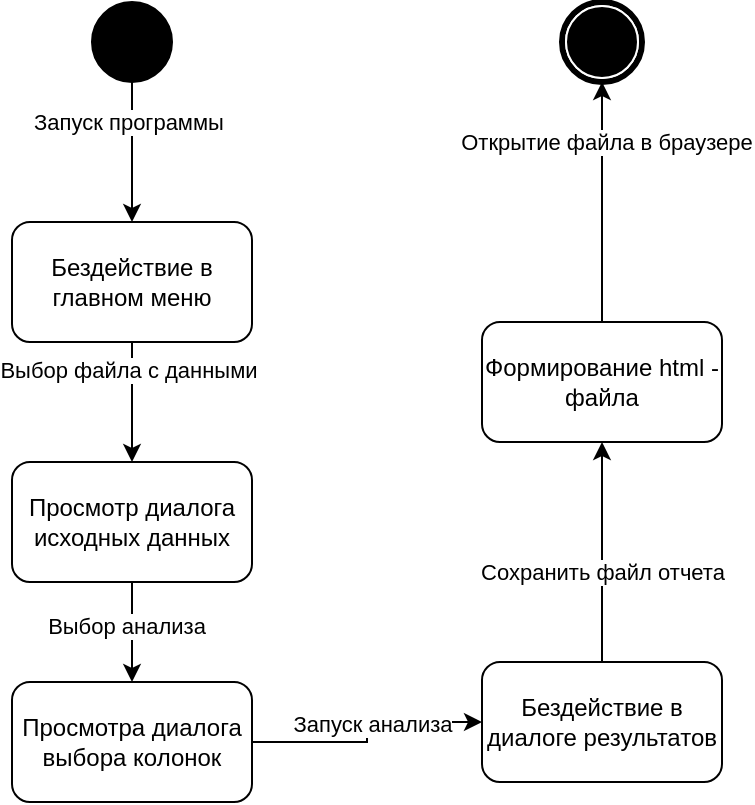 <mxfile version="21.1.8" type="device">
  <diagram name="Page-1" id="0783ab3e-0a74-02c8-0abd-f7b4e66b4bec">
    <mxGraphModel dx="1434" dy="1882" grid="1" gridSize="10" guides="1" tooltips="1" connect="1" arrows="1" fold="1" page="1" pageScale="1" pageWidth="850" pageHeight="1100" background="none" math="0" shadow="0">
      <root>
        <mxCell id="0" />
        <mxCell id="1" parent="0" />
        <mxCell id="QWfJ2k1hHCdb4pd9zscR-4" style="edgeStyle=orthogonalEdgeStyle;rounded=0;orthogonalLoop=1;jettySize=auto;html=1;" edge="1" parent="1" source="60571a20871a0731-4" target="QWfJ2k1hHCdb4pd9zscR-2">
          <mxGeometry relative="1" as="geometry">
            <Array as="points">
              <mxPoint x="210" y="-960" />
              <mxPoint x="210" y="-960" />
            </Array>
          </mxGeometry>
        </mxCell>
        <mxCell id="QWfJ2k1hHCdb4pd9zscR-5" value="&lt;div&gt;Запуск программы&lt;/div&gt;" style="edgeLabel;html=1;align=center;verticalAlign=middle;resizable=0;points=[];" vertex="1" connectable="0" parent="QWfJ2k1hHCdb4pd9zscR-4">
          <mxGeometry x="-0.447" y="-2" relative="1" as="geometry">
            <mxPoint as="offset" />
          </mxGeometry>
        </mxCell>
        <mxCell id="60571a20871a0731-4" value="" style="ellipse;whiteSpace=wrap;html=1;rounded=0;shadow=0;comic=0;labelBackgroundColor=none;strokeWidth=1;fillColor=#000000;fontFamily=Verdana;fontSize=12;align=center;" parent="1" vertex="1">
          <mxGeometry x="190" y="-1040" width="40" height="40" as="geometry" />
        </mxCell>
        <mxCell id="QWfJ2k1hHCdb4pd9zscR-1" value="" style="shape=mxgraph.bpmn.shape;html=1;verticalLabelPosition=bottom;labelBackgroundColor=#ffffff;verticalAlign=top;perimeter=ellipsePerimeter;outline=end;symbol=terminate;rounded=0;shadow=0;comic=0;strokeWidth=1;fontFamily=Verdana;fontSize=12;align=center;" vertex="1" parent="1">
          <mxGeometry x="425" y="-1040" width="40" height="40" as="geometry" />
        </mxCell>
        <mxCell id="QWfJ2k1hHCdb4pd9zscR-6" style="edgeStyle=orthogonalEdgeStyle;rounded=0;orthogonalLoop=1;jettySize=auto;html=1;" edge="1" parent="1" source="QWfJ2k1hHCdb4pd9zscR-2" target="QWfJ2k1hHCdb4pd9zscR-3">
          <mxGeometry relative="1" as="geometry" />
        </mxCell>
        <mxCell id="QWfJ2k1hHCdb4pd9zscR-7" value="Выбор файла с данными" style="edgeLabel;html=1;align=center;verticalAlign=middle;resizable=0;points=[];" vertex="1" connectable="0" parent="QWfJ2k1hHCdb4pd9zscR-6">
          <mxGeometry x="-0.543" y="-2" relative="1" as="geometry">
            <mxPoint as="offset" />
          </mxGeometry>
        </mxCell>
        <mxCell id="QWfJ2k1hHCdb4pd9zscR-2" value="Бездействие в главном меню" style="rounded=1;whiteSpace=wrap;html=1;" vertex="1" parent="1">
          <mxGeometry x="150" y="-930" width="120" height="60" as="geometry" />
        </mxCell>
        <mxCell id="QWfJ2k1hHCdb4pd9zscR-9" style="edgeStyle=orthogonalEdgeStyle;rounded=0;orthogonalLoop=1;jettySize=auto;html=1;" edge="1" parent="1" source="QWfJ2k1hHCdb4pd9zscR-3" target="QWfJ2k1hHCdb4pd9zscR-8">
          <mxGeometry relative="1" as="geometry" />
        </mxCell>
        <mxCell id="QWfJ2k1hHCdb4pd9zscR-10" value="Выбор анализа" style="edgeLabel;html=1;align=center;verticalAlign=middle;resizable=0;points=[];" vertex="1" connectable="0" parent="QWfJ2k1hHCdb4pd9zscR-9">
          <mxGeometry x="-0.112" y="-3" relative="1" as="geometry">
            <mxPoint as="offset" />
          </mxGeometry>
        </mxCell>
        <mxCell id="QWfJ2k1hHCdb4pd9zscR-3" value="Просмотр диалога исходных данных" style="rounded=1;whiteSpace=wrap;html=1;" vertex="1" parent="1">
          <mxGeometry x="150" y="-810" width="120" height="60" as="geometry" />
        </mxCell>
        <mxCell id="QWfJ2k1hHCdb4pd9zscR-8" value="Просмотра диалога выбора колонок" style="rounded=1;whiteSpace=wrap;html=1;" vertex="1" parent="1">
          <mxGeometry x="150" y="-700" width="120" height="60" as="geometry" />
        </mxCell>
        <mxCell id="QWfJ2k1hHCdb4pd9zscR-16" style="edgeStyle=orthogonalEdgeStyle;rounded=0;orthogonalLoop=1;jettySize=auto;html=1;exitX=1;exitY=0.5;exitDx=0;exitDy=0;" edge="1" parent="1" source="QWfJ2k1hHCdb4pd9zscR-8" target="QWfJ2k1hHCdb4pd9zscR-15">
          <mxGeometry relative="1" as="geometry">
            <mxPoint x="485" y="-700" as="sourcePoint" />
          </mxGeometry>
        </mxCell>
        <mxCell id="QWfJ2k1hHCdb4pd9zscR-17" value="Запуск анализа" style="edgeLabel;html=1;align=center;verticalAlign=middle;resizable=0;points=[];" vertex="1" connectable="0" parent="QWfJ2k1hHCdb4pd9zscR-16">
          <mxGeometry x="0.11" y="-1" relative="1" as="geometry">
            <mxPoint as="offset" />
          </mxGeometry>
        </mxCell>
        <mxCell id="QWfJ2k1hHCdb4pd9zscR-26" style="edgeStyle=orthogonalEdgeStyle;rounded=0;orthogonalLoop=1;jettySize=auto;html=1;entryX=0.5;entryY=1;entryDx=0;entryDy=0;" edge="1" parent="1" source="QWfJ2k1hHCdb4pd9zscR-15" target="QWfJ2k1hHCdb4pd9zscR-25">
          <mxGeometry relative="1" as="geometry" />
        </mxCell>
        <mxCell id="QWfJ2k1hHCdb4pd9zscR-27" value="Сохранить файл отчета" style="edgeLabel;html=1;align=center;verticalAlign=middle;resizable=0;points=[];" vertex="1" connectable="0" parent="QWfJ2k1hHCdb4pd9zscR-26">
          <mxGeometry x="-0.173" relative="1" as="geometry">
            <mxPoint as="offset" />
          </mxGeometry>
        </mxCell>
        <mxCell id="QWfJ2k1hHCdb4pd9zscR-15" value="Бездействие в диалоге результатов" style="rounded=1;whiteSpace=wrap;html=1;" vertex="1" parent="1">
          <mxGeometry x="385" y="-710" width="120" height="60" as="geometry" />
        </mxCell>
        <mxCell id="QWfJ2k1hHCdb4pd9zscR-28" style="edgeStyle=orthogonalEdgeStyle;rounded=0;orthogonalLoop=1;jettySize=auto;html=1;entryX=0.5;entryY=1;entryDx=0;entryDy=0;" edge="1" parent="1" source="QWfJ2k1hHCdb4pd9zscR-25" target="QWfJ2k1hHCdb4pd9zscR-1">
          <mxGeometry relative="1" as="geometry" />
        </mxCell>
        <mxCell id="QWfJ2k1hHCdb4pd9zscR-29" value="Открытие файла в браузере" style="edgeLabel;html=1;align=center;verticalAlign=middle;resizable=0;points=[];" vertex="1" connectable="0" parent="QWfJ2k1hHCdb4pd9zscR-28">
          <mxGeometry x="0.509" y="-2" relative="1" as="geometry">
            <mxPoint as="offset" />
          </mxGeometry>
        </mxCell>
        <mxCell id="QWfJ2k1hHCdb4pd9zscR-25" value="Формирование html - файла" style="rounded=1;whiteSpace=wrap;html=1;" vertex="1" parent="1">
          <mxGeometry x="385" y="-880" width="120" height="60" as="geometry" />
        </mxCell>
      </root>
    </mxGraphModel>
  </diagram>
</mxfile>
